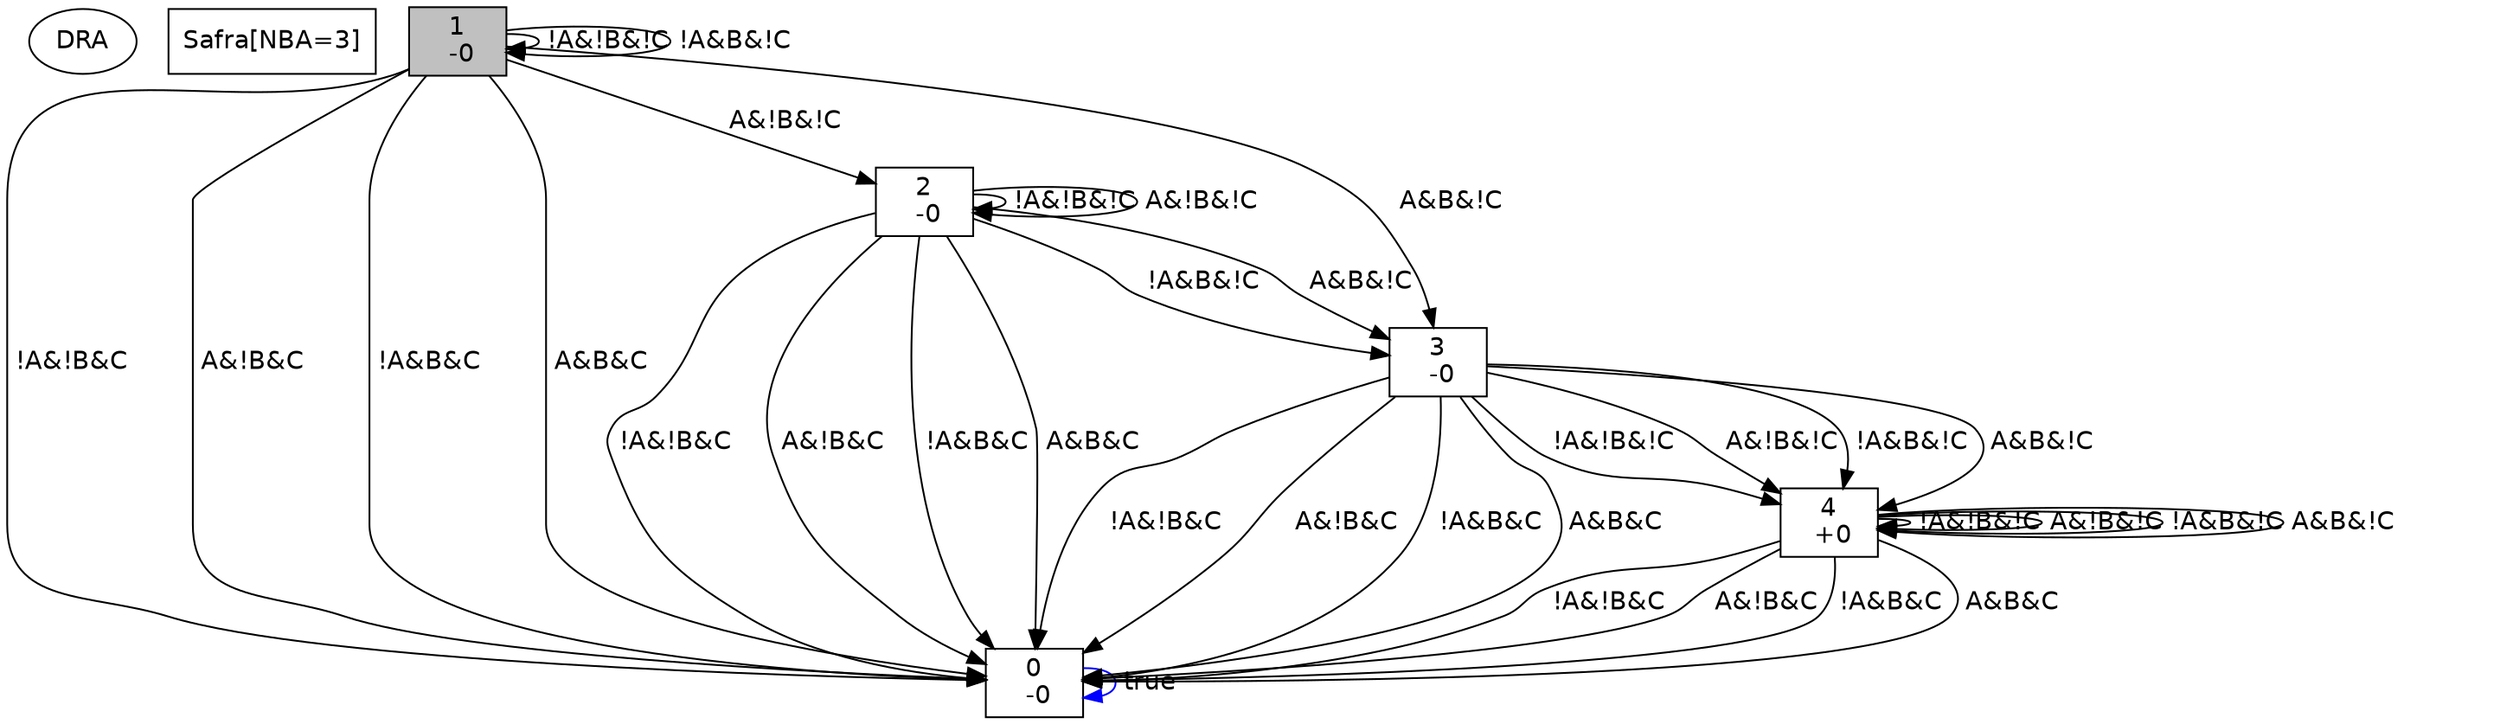 digraph DRA {
 node [fontname=Helvetica]
 edge [constraints=false, fontname=Helvetica]
"type" [shape=ellipse, label="DRA"]
"comment" [shape=box, label="Safra[NBA=3]"]
"0" [label= "0\n -0", shape=box]
"0" -> "0" [label=" true", color=blue]
"1" [label= "1\n -0", shape=box, style=filled, color=black, fillcolor=grey]
"1" -> "1" [label=" !A&!B&!C"]
"1" -> "2" [label=" A&!B&!C"]
"1" -> "1" [label=" !A&B&!C"]
"1" -> "3" [label=" A&B&!C"]
"1" -> "0" [label=" !A&!B&C"]
"1" -> "0" [label=" A&!B&C"]
"1" -> "0" [label=" !A&B&C"]
"1" -> "0" [label=" A&B&C"]
"2" [label= "2\n -0", shape=box]
"2" -> "2" [label=" !A&!B&!C"]
"2" -> "2" [label=" A&!B&!C"]
"2" -> "3" [label=" !A&B&!C"]
"2" -> "3" [label=" A&B&!C"]
"2" -> "0" [label=" !A&!B&C"]
"2" -> "0" [label=" A&!B&C"]
"2" -> "0" [label=" !A&B&C"]
"2" -> "0" [label=" A&B&C"]
"3" [label= "3\n -0", shape=box]
"3" -> "4" [label=" !A&!B&!C"]
"3" -> "4" [label=" A&!B&!C"]
"3" -> "4" [label=" !A&B&!C"]
"3" -> "4" [label=" A&B&!C"]
"3" -> "0" [label=" !A&!B&C"]
"3" -> "0" [label=" A&!B&C"]
"3" -> "0" [label=" !A&B&C"]
"3" -> "0" [label=" A&B&C"]
"4" [label= "4\n +0", shape=box]
"4" -> "4" [label=" !A&!B&!C"]
"4" -> "4" [label=" A&!B&!C"]
"4" -> "4" [label=" !A&B&!C"]
"4" -> "4" [label=" A&B&!C"]
"4" -> "0" [label=" !A&!B&C"]
"4" -> "0" [label=" A&!B&C"]
"4" -> "0" [label=" !A&B&C"]
"4" -> "0" [label=" A&B&C"]
}
